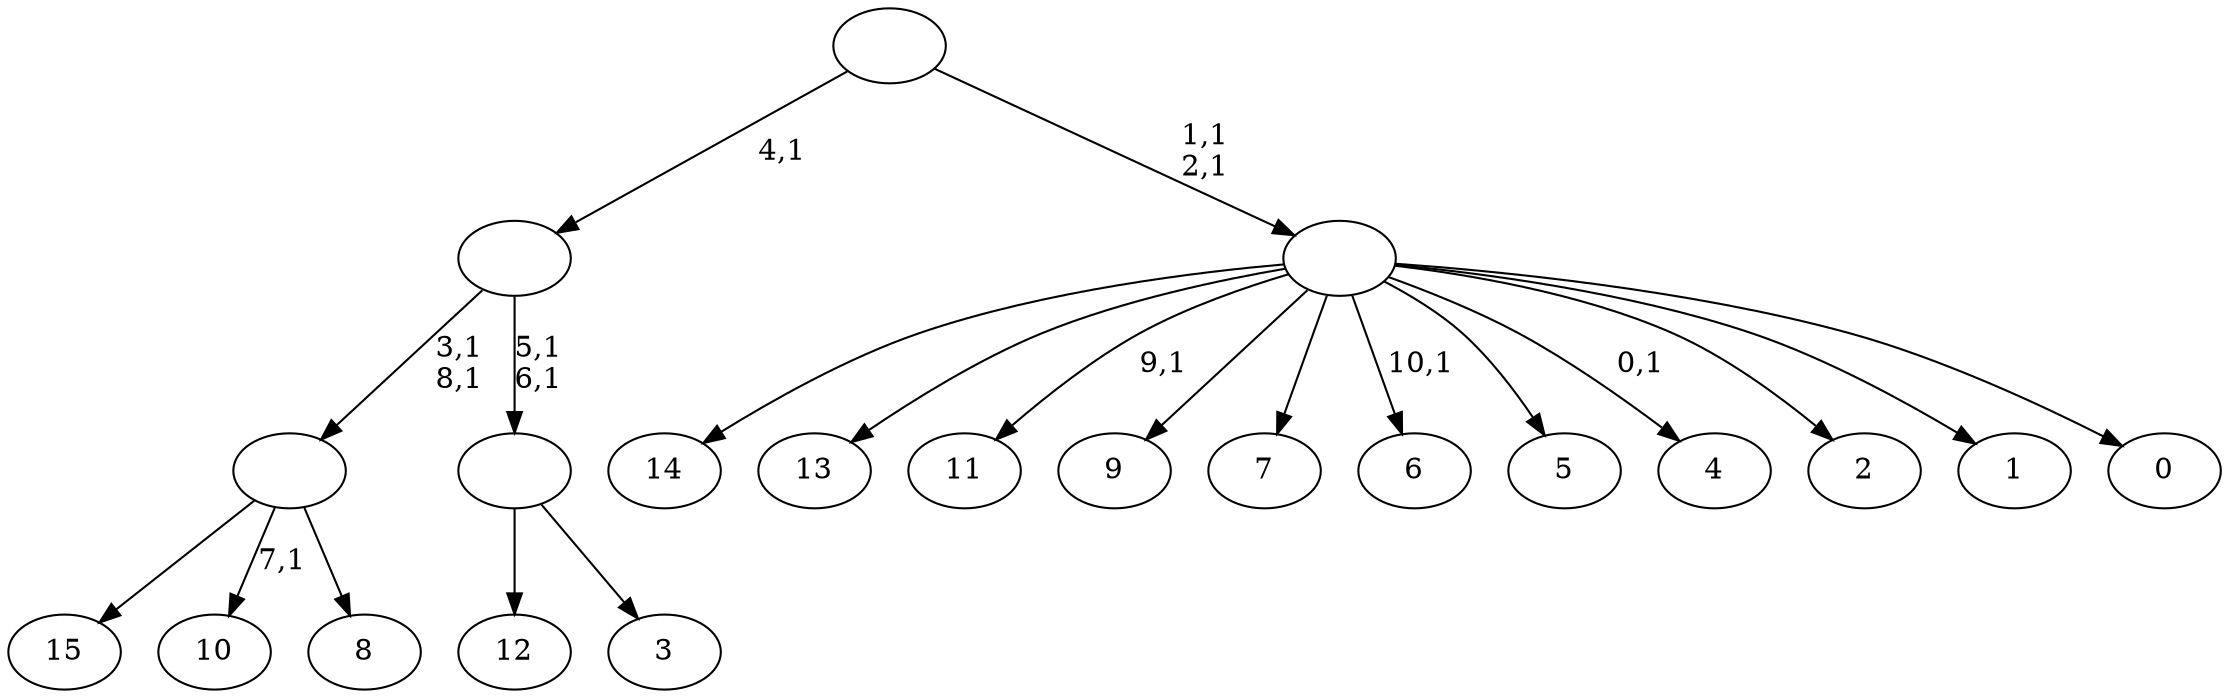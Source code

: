 digraph T {
	27 [label="15"]
	26 [label="14"]
	25 [label="13"]
	24 [label="12"]
	23 [label="11"]
	21 [label="10"]
	19 [label="9"]
	18 [label="8"]
	17 [label=""]
	15 [label="7"]
	14 [label="6"]
	12 [label="5"]
	11 [label="4"]
	9 [label="3"]
	8 [label=""]
	6 [label=""]
	5 [label="2"]
	4 [label="1"]
	3 [label="0"]
	2 [label=""]
	0 [label=""]
	17 -> 21 [label="7,1"]
	17 -> 27 [label=""]
	17 -> 18 [label=""]
	8 -> 24 [label=""]
	8 -> 9 [label=""]
	6 -> 8 [label="5,1\n6,1"]
	6 -> 17 [label="3,1\n8,1"]
	2 -> 11 [label="0,1"]
	2 -> 14 [label="10,1"]
	2 -> 23 [label="9,1"]
	2 -> 26 [label=""]
	2 -> 25 [label=""]
	2 -> 19 [label=""]
	2 -> 15 [label=""]
	2 -> 12 [label=""]
	2 -> 5 [label=""]
	2 -> 4 [label=""]
	2 -> 3 [label=""]
	0 -> 2 [label="1,1\n2,1"]
	0 -> 6 [label="4,1"]
}
